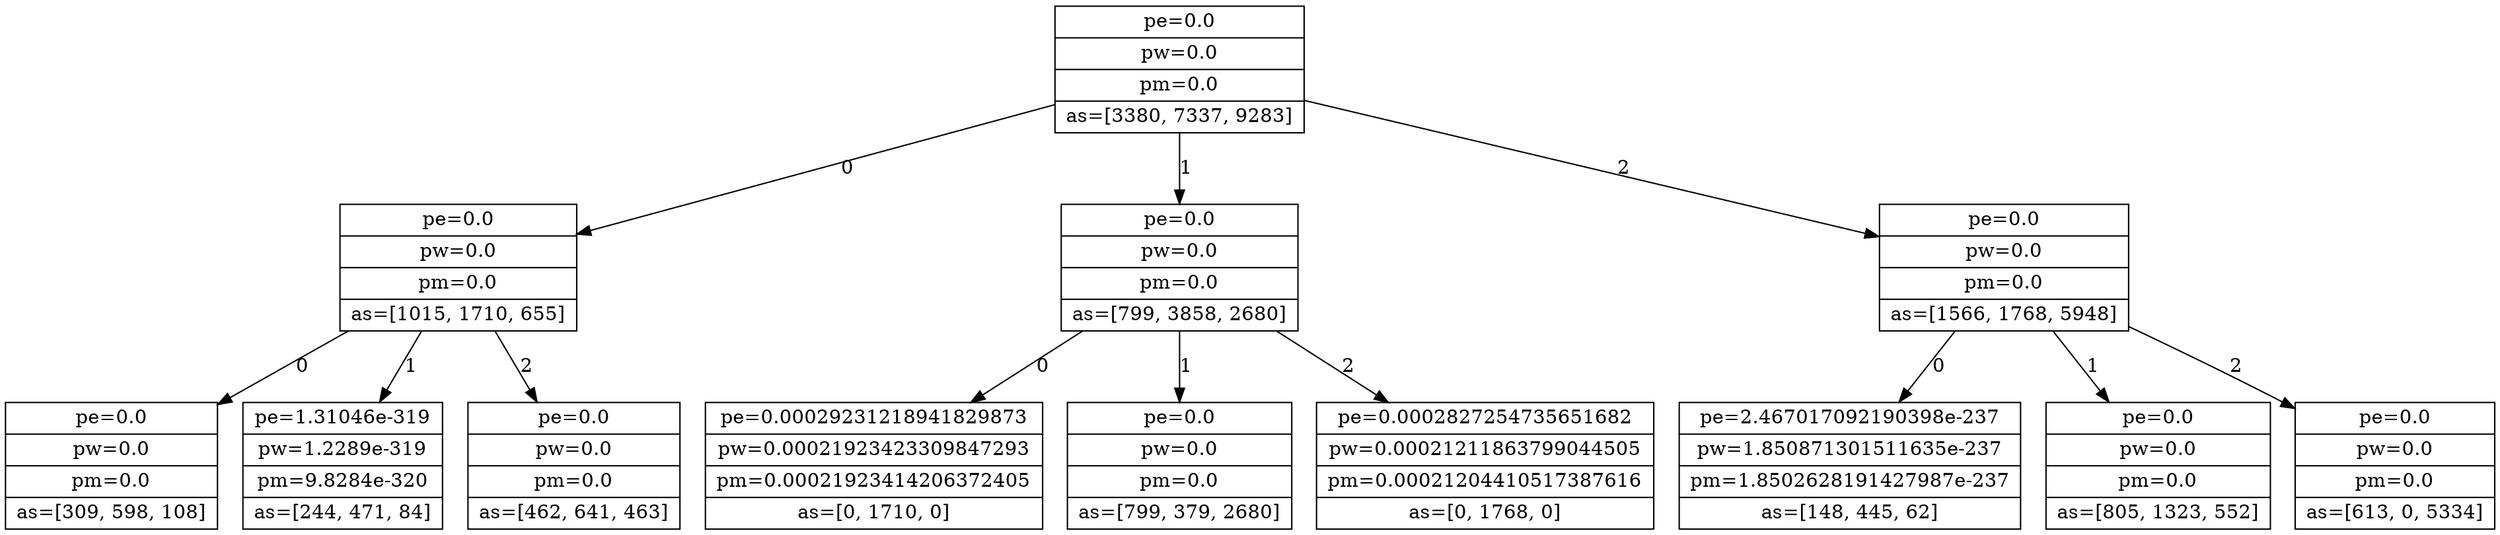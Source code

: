 digraph nodes {
	node [shape=record];
	name0 [label="{pe=0.0 | pw=0.0 | pm=0.0 | as=[3380, 7337, 9283]}"];
	name1 [label="{pe=0.0 | pw=0.0 | pm=0.0 | as=[1015, 1710, 655]}"];
	name2 [label="{pe=0.0 | pw=0.0 | pm=0.0 | as=[309, 598, 108]}"];
	name1 -> name2 [label=0];
	name3 [label="{pe=1.31046e-319 | pw=1.2289e-319 | pm=9.8284e-320 | as=[244, 471, 84]}"];
	name1 -> name3 [label=1];
	name4 [label="{pe=0.0 | pw=0.0 | pm=0.0 | as=[462, 641, 463]}"];
	name1 -> name4 [label=2];
	name0 -> name1 [label=0];
	name5 [label="{pe=0.0 | pw=0.0 | pm=0.0 | as=[799, 3858, 2680]}"];
	name6 [label="{pe=0.00029231218941829873 | pw=0.00021923423309847293 | pm=0.00021923414206372405 | as=[0, 1710, 0]}"];
	name5 -> name6 [label=0];
	name7 [label="{pe=0.0 | pw=0.0 | pm=0.0 | as=[799, 379, 2680]}"];
	name5 -> name7 [label=1];
	name8 [label="{pe=0.0002827254735651682 | pw=0.00021211863799044505 | pm=0.00021204410517387616 | as=[0, 1768, 0]}"];
	name5 -> name8 [label=2];
	name0 -> name5 [label=1];
	name9 [label="{pe=0.0 | pw=0.0 | pm=0.0 | as=[1566, 1768, 5948]}"];
	name10 [label="{pe=2.467017092190398e-237 | pw=1.850871301511635e-237 | pm=1.8502628191427987e-237 | as=[148, 445, 62]}"];
	name9 -> name10 [label=0];
	name11 [label="{pe=0.0 | pw=0.0 | pm=0.0 | as=[805, 1323, 552]}"];
	name9 -> name11 [label=1];
	name12 [label="{pe=0.0 | pw=0.0 | pm=0.0 | as=[613, 0, 5334]}"];
	name9 -> name12 [label=2];
	name0 -> name9 [label=2];
}

digraph nodes {
	node [shape=record];
	name0 [label="{pe=0.0 | pw=0.0 | pm=0.0 | as=[3325, 7513, 9162]}"];
	name1 [label="{pe=0.0 | pw=0.0 | pm=0.0 | as=[977, 1705, 642]}"];
	name2 [label="{pe=0.0 | pw=0.0 | pm=0.0 | as=[267, 620, 89]}"];
	name1 -> name2 [label=0];
	name3 [label="{pe=0.0 | pw=0.0 | pm=0.0 | as=[273, 486, 82]}"];
	name1 -> name3 [label=1];
	name4 [label="{pe=0.0 | pw=0.0 | pm=0.0 | as=[437, 599, 471]}"];
	name1 -> name4 [label=2];
	name0 -> name1 [label=0];
	name5 [label="{pe=0.0 | pw=0.0 | pm=0.0 | as=[841, 3951, 2721]}"];
	name6 [label="{pe=0.0002931691586045148 | pw=0.00021987696001521002 | pm=0.00021987686895338611 | as=[0, 1705, 0]}"];
	name5 -> name6 [label=0];
	name7 [label="{pe=0.0 | pw=0.0 | pm=0.0 | as=[841, 389, 2721]}"];
	name5 -> name7 [label=1];
	name8 [label="{pe=0.00026917900403768504 | pw=0.00020195309266247025 | pm=0.0002018842530282638 | as=[0, 1857, 0]}"];
	name5 -> name8 [label=2];
	name0 -> name5 [label=1];
	name9 [label="{pe=0.0 | pw=0.0 | pm=0.0 | as=[1507, 1857, 5798]}"];
	name10 [label="{pe=2.2516945307306106e-222 | pw=1.689325448316147e-222 | pm=1.688770898047958e-222 | as=[128, 455, 59]}"];
	name9 -> name10 [label=0];
	name11 [label="{pe=0.0 | pw=0.0 | pm=0.0 | as=[771, 1401, 549]}"];
	name9 -> name11 [label=1];
	name12 [label="{pe=0.0 | pw=0.0 | pm=0.0 | as=[608, 0, 5190]}"];
	name9 -> name12 [label=2];
	name0 -> name9 [label=2];
}

